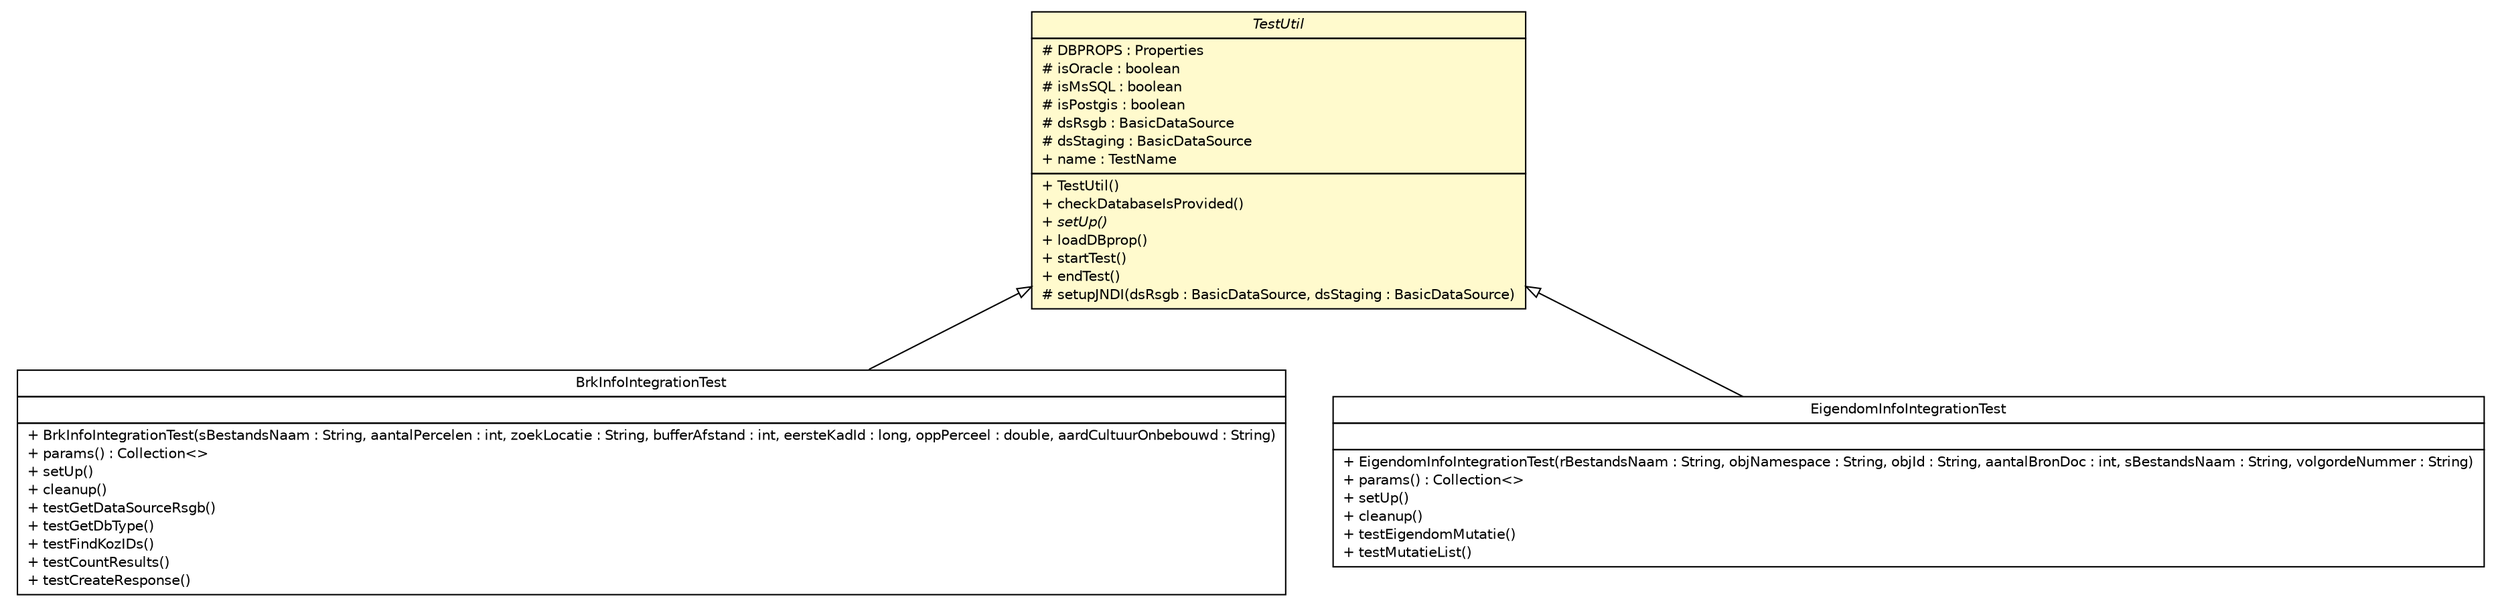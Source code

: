 #!/usr/local/bin/dot
#
# Class diagram 
# Generated by UMLGraph version R5_6-24-gf6e263 (http://www.umlgraph.org/)
#

digraph G {
	edge [fontname="Helvetica",fontsize=10,labelfontname="Helvetica",labelfontsize=10];
	node [fontname="Helvetica",fontsize=10,shape=plaintext];
	nodesep=0.25;
	ranksep=0.5;
	// nl.b3p.brmo.soap.db.BrkInfoIntegrationTest
	c18 [label=<<table title="nl.b3p.brmo.soap.db.BrkInfoIntegrationTest" border="0" cellborder="1" cellspacing="0" cellpadding="2" port="p" href="./BrkInfoIntegrationTest.html">
		<tr><td><table border="0" cellspacing="0" cellpadding="1">
<tr><td align="center" balign="center"> BrkInfoIntegrationTest </td></tr>
		</table></td></tr>
		<tr><td><table border="0" cellspacing="0" cellpadding="1">
<tr><td align="left" balign="left">  </td></tr>
		</table></td></tr>
		<tr><td><table border="0" cellspacing="0" cellpadding="1">
<tr><td align="left" balign="left"> + BrkInfoIntegrationTest(sBestandsNaam : String, aantalPercelen : int, zoekLocatie : String, bufferAfstand : int, eersteKadId : long, oppPerceel : double, aardCultuurOnbebouwd : String) </td></tr>
<tr><td align="left" balign="left"> + params() : Collection&lt;&gt; </td></tr>
<tr><td align="left" balign="left"> + setUp() </td></tr>
<tr><td align="left" balign="left"> + cleanup() </td></tr>
<tr><td align="left" balign="left"> + testGetDataSourceRsgb() </td></tr>
<tr><td align="left" balign="left"> + testGetDbType() </td></tr>
<tr><td align="left" balign="left"> + testFindKozIDs() </td></tr>
<tr><td align="left" balign="left"> + testCountResults() </td></tr>
<tr><td align="left" balign="left"> + testCreateResponse() </td></tr>
		</table></td></tr>
		</table>>, URL="./BrkInfoIntegrationTest.html", fontname="Helvetica", fontcolor="black", fontsize=10.0];
	// nl.b3p.brmo.soap.db.EigendomInfoIntegrationTest
	c19 [label=<<table title="nl.b3p.brmo.soap.db.EigendomInfoIntegrationTest" border="0" cellborder="1" cellspacing="0" cellpadding="2" port="p" href="./EigendomInfoIntegrationTest.html">
		<tr><td><table border="0" cellspacing="0" cellpadding="1">
<tr><td align="center" balign="center"> EigendomInfoIntegrationTest </td></tr>
		</table></td></tr>
		<tr><td><table border="0" cellspacing="0" cellpadding="1">
<tr><td align="left" balign="left">  </td></tr>
		</table></td></tr>
		<tr><td><table border="0" cellspacing="0" cellpadding="1">
<tr><td align="left" balign="left"> + EigendomInfoIntegrationTest(rBestandsNaam : String, objNamespace : String, objId : String, aantalBronDoc : int, sBestandsNaam : String, volgordeNummer : String) </td></tr>
<tr><td align="left" balign="left"> + params() : Collection&lt;&gt; </td></tr>
<tr><td align="left" balign="left"> + setUp() </td></tr>
<tr><td align="left" balign="left"> + cleanup() </td></tr>
<tr><td align="left" balign="left"> + testEigendomMutatie() </td></tr>
<tr><td align="left" balign="left"> + testMutatieList() </td></tr>
		</table></td></tr>
		</table>>, URL="./EigendomInfoIntegrationTest.html", fontname="Helvetica", fontcolor="black", fontsize=10.0];
	// nl.b3p.brmo.soap.db.TestUtil
	c20 [label=<<table title="nl.b3p.brmo.soap.db.TestUtil" border="0" cellborder="1" cellspacing="0" cellpadding="2" port="p" bgcolor="lemonChiffon" href="./TestUtil.html">
		<tr><td><table border="0" cellspacing="0" cellpadding="1">
<tr><td align="center" balign="center"><font face="Helvetica-Oblique"> TestUtil </font></td></tr>
		</table></td></tr>
		<tr><td><table border="0" cellspacing="0" cellpadding="1">
<tr><td align="left" balign="left"> # DBPROPS : Properties </td></tr>
<tr><td align="left" balign="left"> # isOracle : boolean </td></tr>
<tr><td align="left" balign="left"> # isMsSQL : boolean </td></tr>
<tr><td align="left" balign="left"> # isPostgis : boolean </td></tr>
<tr><td align="left" balign="left"> # dsRsgb : BasicDataSource </td></tr>
<tr><td align="left" balign="left"> # dsStaging : BasicDataSource </td></tr>
<tr><td align="left" balign="left"> + name : TestName </td></tr>
		</table></td></tr>
		<tr><td><table border="0" cellspacing="0" cellpadding="1">
<tr><td align="left" balign="left"> + TestUtil() </td></tr>
<tr><td align="left" balign="left"> + checkDatabaseIsProvided() </td></tr>
<tr><td align="left" balign="left"><font face="Helvetica-Oblique" point-size="10.0"> + setUp() </font></td></tr>
<tr><td align="left" balign="left"> + loadDBprop() </td></tr>
<tr><td align="left" balign="left"> + startTest() </td></tr>
<tr><td align="left" balign="left"> + endTest() </td></tr>
<tr><td align="left" balign="left"> # setupJNDI(dsRsgb : BasicDataSource, dsStaging : BasicDataSource) </td></tr>
		</table></td></tr>
		</table>>, URL="./TestUtil.html", fontname="Helvetica", fontcolor="black", fontsize=10.0];
	//nl.b3p.brmo.soap.db.BrkInfoIntegrationTest extends nl.b3p.brmo.soap.db.TestUtil
	c20:p -> c18:p [dir=back,arrowtail=empty];
	//nl.b3p.brmo.soap.db.EigendomInfoIntegrationTest extends nl.b3p.brmo.soap.db.TestUtil
	c20:p -> c19:p [dir=back,arrowtail=empty];
}

